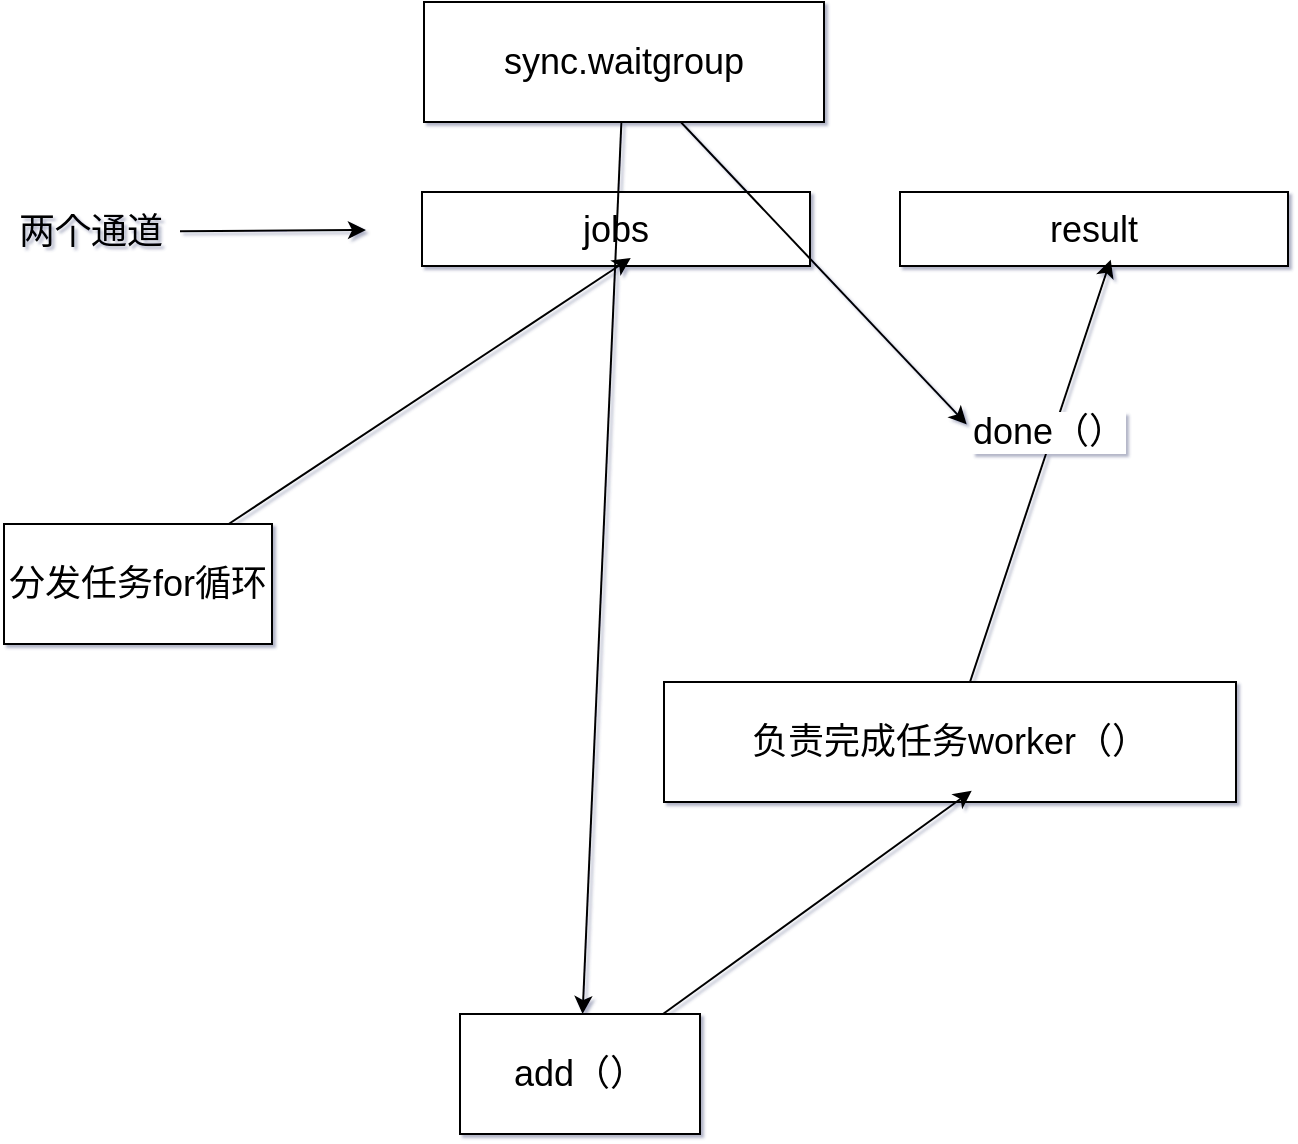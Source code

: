 <mxfile>
    <diagram id="aP7gb33q84iXdQQwarhY" name="第 1 页">
        <mxGraphModel dx="1632" dy="563" grid="0" gridSize="10" guides="1" tooltips="1" connect="1" arrows="1" fold="1" page="0" pageScale="1" pageWidth="827" pageHeight="1169" background="light-dark(#FFFFFF,#2E2E2E)" math="0" shadow="1">
            <root>
                <mxCell id="0"/>
                <mxCell id="1" parent="0"/>
                <mxCell id="46" value="jobs" style="rounded=0;whiteSpace=wrap;html=1;strokeColor=default;align=center;verticalAlign=middle;fontFamily=Helvetica;fontSize=18;fontColor=default;fillColor=default;" vertex="1" parent="1">
                    <mxGeometry x="-560" y="411" width="194" height="37" as="geometry"/>
                </mxCell>
                <mxCell id="49" value="result" style="rounded=0;whiteSpace=wrap;html=1;strokeColor=default;align=center;verticalAlign=middle;fontFamily=Helvetica;fontSize=18;fontColor=default;fillColor=default;" vertex="1" parent="1">
                    <mxGeometry x="-321" y="411" width="194" height="37" as="geometry"/>
                </mxCell>
                <mxCell id="51" value="" style="edgeStyle=none;html=1;fontFamily=Helvetica;fontSize=18;fontColor=default;" edge="1" parent="1" source="50">
                    <mxGeometry relative="1" as="geometry">
                        <mxPoint x="-588" y="430" as="targetPoint"/>
                    </mxGeometry>
                </mxCell>
                <mxCell id="50" value="两个通道" style="text;html=1;align=center;verticalAlign=middle;resizable=0;points=[];autosize=1;strokeColor=none;fillColor=none;fontFamily=Helvetica;fontSize=18;fontColor=default;" vertex="1" parent="1">
                    <mxGeometry x="-771" y="414" width="90" height="34" as="geometry"/>
                </mxCell>
                <mxCell id="52" value="分发任务for循环" style="rounded=0;whiteSpace=wrap;html=1;strokeColor=default;align=center;verticalAlign=middle;fontFamily=Helvetica;fontSize=18;fontColor=default;fillColor=default;" vertex="1" parent="1">
                    <mxGeometry x="-769" y="577" width="134" height="60" as="geometry"/>
                </mxCell>
                <mxCell id="53" style="edgeStyle=none;html=1;entryX=0.538;entryY=0.892;entryDx=0;entryDy=0;entryPerimeter=0;fontFamily=Helvetica;fontSize=18;fontColor=default;" edge="1" parent="1" source="52" target="46">
                    <mxGeometry relative="1" as="geometry"/>
                </mxCell>
                <mxCell id="54" value="负责完成任务worker（）" style="rounded=0;whiteSpace=wrap;html=1;strokeColor=default;align=center;verticalAlign=middle;fontFamily=Helvetica;fontSize=18;fontColor=default;fillColor=default;" vertex="1" parent="1">
                    <mxGeometry x="-439" y="656" width="286" height="60" as="geometry"/>
                </mxCell>
                <mxCell id="55" style="edgeStyle=none;html=1;entryX=0.543;entryY=0.914;entryDx=0;entryDy=0;entryPerimeter=0;fontFamily=Helvetica;fontSize=18;fontColor=default;" edge="1" parent="1" source="54" target="49">
                    <mxGeometry relative="1" as="geometry"/>
                </mxCell>
                <mxCell id="56" value="done（）" style="edgeLabel;html=1;align=center;verticalAlign=middle;resizable=0;points=[];rounded=0;strokeColor=default;fontFamily=Helvetica;fontSize=18;fontColor=default;fillColor=default;" vertex="1" connectable="0" parent="55">
                    <mxGeometry x="0.178" y="3" relative="1" as="geometry">
                        <mxPoint as="offset"/>
                    </mxGeometry>
                </mxCell>
                <mxCell id="57" value="add（）" style="rounded=0;whiteSpace=wrap;html=1;strokeColor=default;align=center;verticalAlign=middle;fontFamily=Helvetica;fontSize=18;fontColor=default;fillColor=default;" vertex="1" parent="1">
                    <mxGeometry x="-541" y="822" width="120" height="60" as="geometry"/>
                </mxCell>
                <mxCell id="58" style="edgeStyle=none;html=1;entryX=0.538;entryY=0.907;entryDx=0;entryDy=0;entryPerimeter=0;fontFamily=Helvetica;fontSize=18;fontColor=default;" edge="1" parent="1" source="57" target="54">
                    <mxGeometry relative="1" as="geometry"/>
                </mxCell>
                <mxCell id="60" style="edgeStyle=none;html=1;fontFamily=Helvetica;fontSize=18;fontColor=default;" edge="1" parent="1" source="59" target="57">
                    <mxGeometry relative="1" as="geometry"/>
                </mxCell>
                <mxCell id="61" style="edgeStyle=none;html=1;fontFamily=Helvetica;fontSize=18;fontColor=default;" edge="1" parent="1" source="59">
                    <mxGeometry relative="1" as="geometry">
                        <mxPoint x="-287.6" y="527.2" as="targetPoint"/>
                    </mxGeometry>
                </mxCell>
                <mxCell id="59" value="sync.waitgroup" style="rounded=0;whiteSpace=wrap;html=1;strokeColor=default;align=center;verticalAlign=middle;fontFamily=Helvetica;fontSize=18;fontColor=default;fillColor=default;" vertex="1" parent="1">
                    <mxGeometry x="-559" y="316" width="200" height="60" as="geometry"/>
                </mxCell>
            </root>
        </mxGraphModel>
    </diagram>
</mxfile>